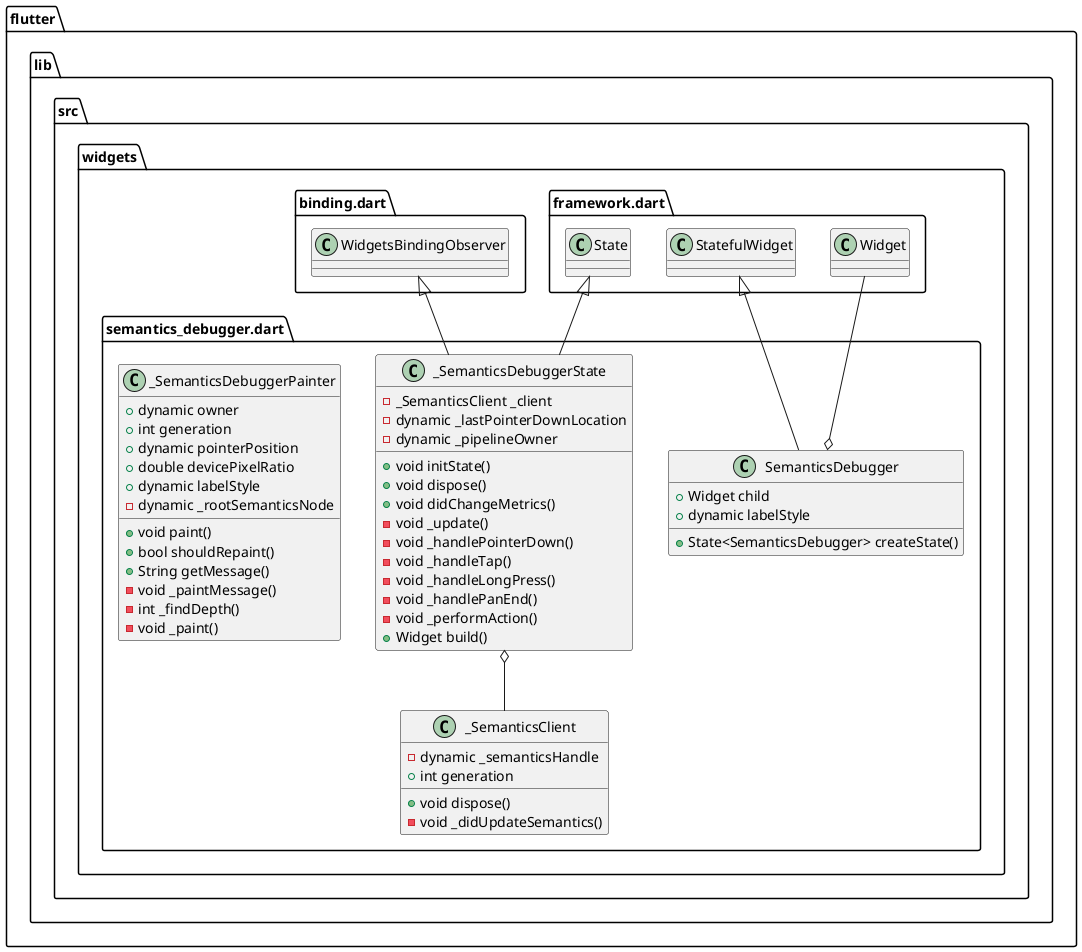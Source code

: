 @startuml
set namespaceSeparator ::

class "flutter::lib::src::widgets::semantics_debugger.dart::SemanticsDebugger" {
  +Widget child
  +dynamic labelStyle
  +State<SemanticsDebugger> createState()
}

"flutter::lib::src::widgets::semantics_debugger.dart::SemanticsDebugger" o-- "flutter::lib::src::widgets::framework.dart::Widget"
"flutter::lib::src::widgets::framework.dart::StatefulWidget" <|-- "flutter::lib::src::widgets::semantics_debugger.dart::SemanticsDebugger"

class "flutter::lib::src::widgets::semantics_debugger.dart::_SemanticsDebuggerState" {
  -_SemanticsClient _client
  -dynamic _lastPointerDownLocation
  -dynamic _pipelineOwner
  +void initState()
  +void dispose()
  +void didChangeMetrics()
  -void _update()
  -void _handlePointerDown()
  -void _handleTap()
  -void _handleLongPress()
  -void _handlePanEnd()
  -void _performAction()
  +Widget build()
}

"flutter::lib::src::widgets::semantics_debugger.dart::_SemanticsDebuggerState" o-- "flutter::lib::src::widgets::semantics_debugger.dart::_SemanticsClient"
"flutter::lib::src::widgets::framework.dart::State" <|-- "flutter::lib::src::widgets::semantics_debugger.dart::_SemanticsDebuggerState"
"flutter::lib::src::widgets::binding.dart::WidgetsBindingObserver" <|-- "flutter::lib::src::widgets::semantics_debugger.dart::_SemanticsDebuggerState"

class "flutter::lib::src::widgets::semantics_debugger.dart::_SemanticsClient" {
  -dynamic _semanticsHandle
  +int generation
  +void dispose()
  -void _didUpdateSemantics()
}

class "flutter::lib::src::widgets::semantics_debugger.dart::_SemanticsDebuggerPainter" {
  +dynamic owner
  +int generation
  +dynamic pointerPosition
  +double devicePixelRatio
  +dynamic labelStyle
  -dynamic _rootSemanticsNode
  +void paint()
  +bool shouldRepaint()
  +String getMessage()
  -void _paintMessage()
  -int _findDepth()
  -void _paint()
}


@enduml